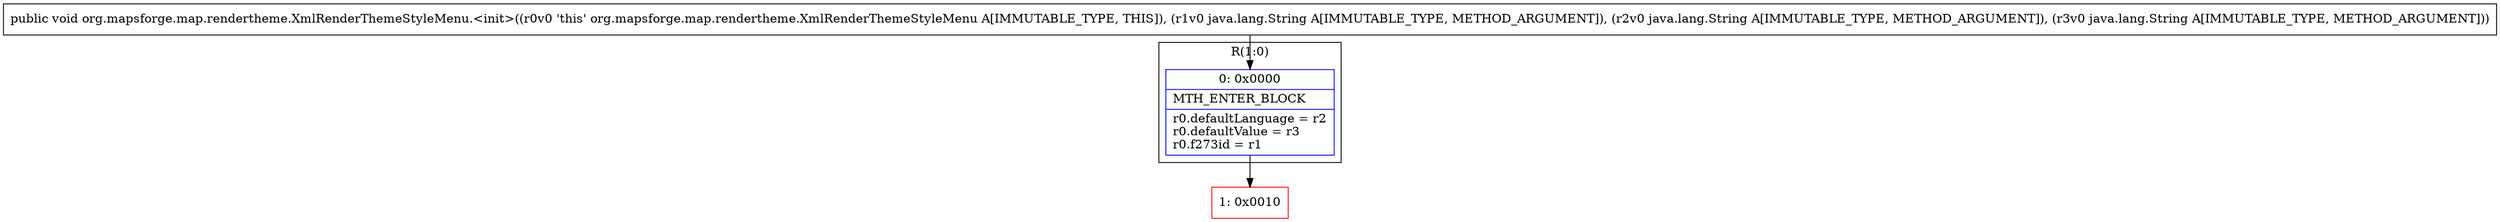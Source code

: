 digraph "CFG fororg.mapsforge.map.rendertheme.XmlRenderThemeStyleMenu.\<init\>(Ljava\/lang\/String;Ljava\/lang\/String;Ljava\/lang\/String;)V" {
subgraph cluster_Region_1820307550 {
label = "R(1:0)";
node [shape=record,color=blue];
Node_0 [shape=record,label="{0\:\ 0x0000|MTH_ENTER_BLOCK\l|r0.defaultLanguage = r2\lr0.defaultValue = r3\lr0.f273id = r1\l}"];
}
Node_1 [shape=record,color=red,label="{1\:\ 0x0010}"];
MethodNode[shape=record,label="{public void org.mapsforge.map.rendertheme.XmlRenderThemeStyleMenu.\<init\>((r0v0 'this' org.mapsforge.map.rendertheme.XmlRenderThemeStyleMenu A[IMMUTABLE_TYPE, THIS]), (r1v0 java.lang.String A[IMMUTABLE_TYPE, METHOD_ARGUMENT]), (r2v0 java.lang.String A[IMMUTABLE_TYPE, METHOD_ARGUMENT]), (r3v0 java.lang.String A[IMMUTABLE_TYPE, METHOD_ARGUMENT])) }"];
MethodNode -> Node_0;
Node_0 -> Node_1;
}


